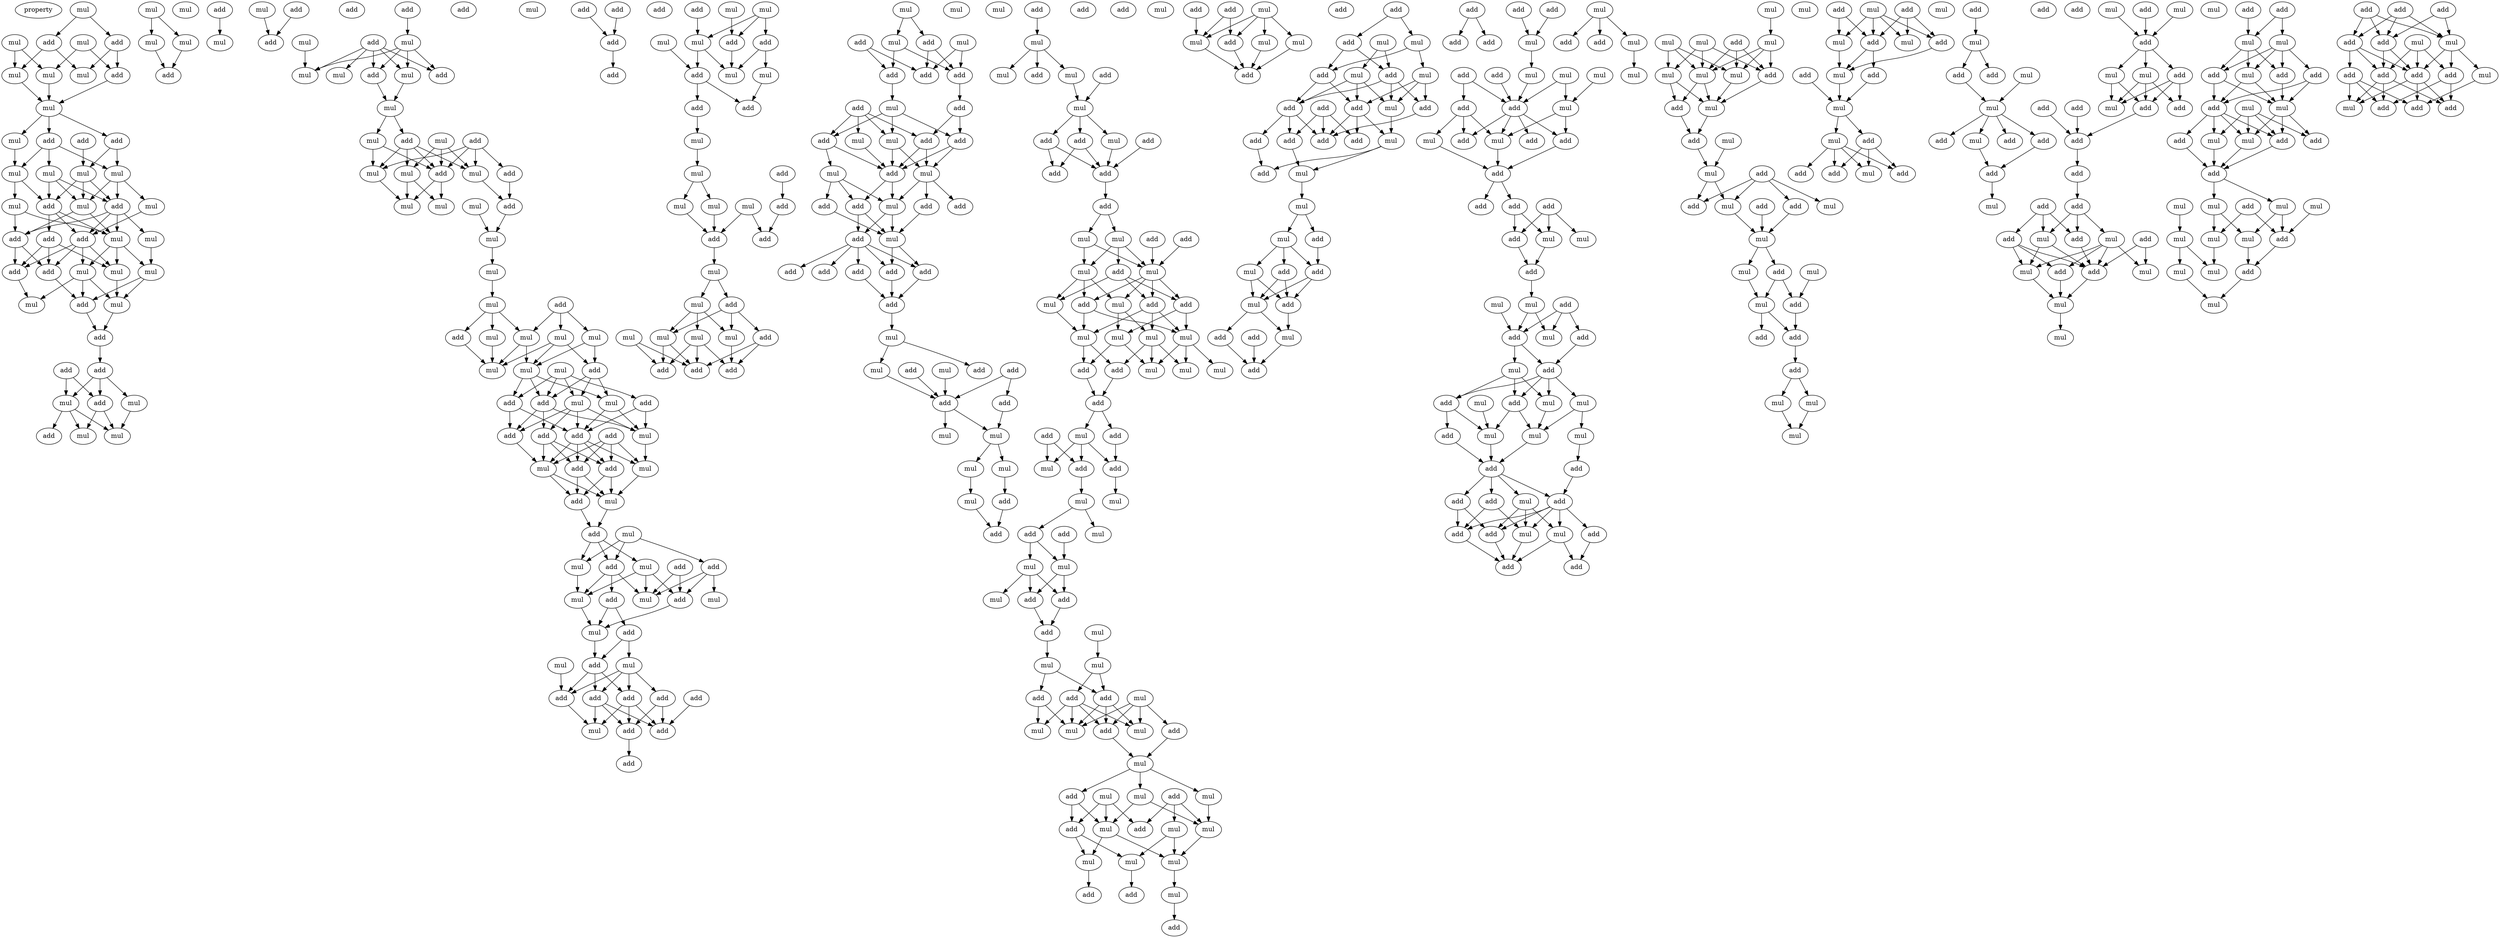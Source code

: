 digraph {
    node [fontcolor=black]
    property [mul=2,lf=1.6]
    0 [ label = mul ];
    1 [ label = mul ];
    2 [ label = add ];
    3 [ label = mul ];
    4 [ label = add ];
    5 [ label = mul ];
    6 [ label = mul ];
    7 [ label = mul ];
    8 [ label = add ];
    9 [ label = mul ];
    10 [ label = add ];
    11 [ label = add ];
    12 [ label = add ];
    13 [ label = mul ];
    14 [ label = mul ];
    15 [ label = mul ];
    16 [ label = mul ];
    17 [ label = mul ];
    18 [ label = mul ];
    19 [ label = add ];
    20 [ label = add ];
    21 [ label = mul ];
    22 [ label = mul ];
    23 [ label = add ];
    24 [ label = add ];
    25 [ label = mul ];
    26 [ label = mul ];
    27 [ label = add ];
    28 [ label = add ];
    29 [ label = mul ];
    30 [ label = add ];
    31 [ label = mul ];
    32 [ label = mul ];
    33 [ label = add ];
    34 [ label = mul ];
    35 [ label = mul ];
    36 [ label = add ];
    37 [ label = add ];
    38 [ label = add ];
    39 [ label = mul ];
    40 [ label = add ];
    41 [ label = mul ];
    42 [ label = mul ];
    43 [ label = mul ];
    44 [ label = mul ];
    45 [ label = add ];
    46 [ label = mul ];
    47 [ label = mul ];
    48 [ label = mul ];
    49 [ label = add ];
    50 [ label = add ];
    51 [ label = mul ];
    52 [ label = mul ];
    53 [ label = add ];
    54 [ label = add ];
    55 [ label = add ];
    56 [ label = add ];
    57 [ label = add ];
    58 [ label = mul ];
    59 [ label = mul ];
    60 [ label = mul ];
    61 [ label = mul ];
    62 [ label = mul ];
    63 [ label = add ];
    64 [ label = add ];
    65 [ label = mul ];
    66 [ label = add ];
    67 [ label = mul ];
    68 [ label = add ];
    69 [ label = mul ];
    70 [ label = add ];
    71 [ label = mul ];
    72 [ label = add ];
    73 [ label = mul ];
    74 [ label = mul ];
    75 [ label = add ];
    76 [ label = mul ];
    77 [ label = mul ];
    78 [ label = mul ];
    79 [ label = mul ];
    80 [ label = mul ];
    81 [ label = add ];
    82 [ label = add ];
    83 [ label = mul ];
    84 [ label = add ];
    85 [ label = mul ];
    86 [ label = mul ];
    87 [ label = mul ];
    88 [ label = mul ];
    89 [ label = mul ];
    90 [ label = mul ];
    91 [ label = add ];
    92 [ label = mul ];
    93 [ label = add ];
    94 [ label = add ];
    95 [ label = mul ];
    96 [ label = add ];
    97 [ label = mul ];
    98 [ label = add ];
    99 [ label = add ];
    100 [ label = add ];
    101 [ label = mul ];
    102 [ label = add ];
    103 [ label = add ];
    104 [ label = mul ];
    105 [ label = mul ];
    106 [ label = add ];
    107 [ label = mul ];
    108 [ label = add ];
    109 [ label = add ];
    110 [ label = mul ];
    111 [ label = add ];
    112 [ label = add ];
    113 [ label = add ];
    114 [ label = mul ];
    115 [ label = mul ];
    116 [ label = mul ];
    117 [ label = add ];
    118 [ label = mul ];
    119 [ label = add ];
    120 [ label = mul ];
    121 [ label = add ];
    122 [ label = mul ];
    123 [ label = mul ];
    124 [ label = add ];
    125 [ label = mul ];
    126 [ label = add ];
    127 [ label = add ];
    128 [ label = add ];
    129 [ label = add ];
    130 [ label = add ];
    131 [ label = add ];
    132 [ label = mul ];
    133 [ label = add ];
    134 [ label = add ];
    135 [ label = mul ];
    136 [ label = add ];
    137 [ label = add ];
    138 [ label = add ];
    139 [ label = add ];
    140 [ label = add ];
    141 [ label = mul ];
    142 [ label = mul ];
    143 [ label = add ];
    144 [ label = mul ];
    145 [ label = add ];
    146 [ label = mul ];
    147 [ label = add ];
    148 [ label = add ];
    149 [ label = mul ];
    150 [ label = mul ];
    151 [ label = add ];
    152 [ label = add ];
    153 [ label = mul ];
    154 [ label = add ];
    155 [ label = mul ];
    156 [ label = mul ];
    157 [ label = add ];
    158 [ label = mul ];
    159 [ label = mul ];
    160 [ label = add ];
    161 [ label = add ];
    162 [ label = mul ];
    163 [ label = add ];
    164 [ label = mul ];
    165 [ label = mul ];
    166 [ label = mul ];
    167 [ label = mul ];
    168 [ label = add ];
    169 [ label = mul ];
    170 [ label = add ];
    171 [ label = add ];
    172 [ label = add ];
    173 [ label = mul ];
    174 [ label = add ];
    175 [ label = add ];
    176 [ label = mul ];
    177 [ label = mul ];
    178 [ label = add ];
    179 [ label = add ];
    180 [ label = add ];
    181 [ label = add ];
    182 [ label = add ];
    183 [ label = mul ];
    184 [ label = add ];
    185 [ label = mul ];
    186 [ label = add ];
    187 [ label = add ];
    188 [ label = mul ];
    189 [ label = add ];
    190 [ label = mul ];
    191 [ label = mul ];
    192 [ label = add ];
    193 [ label = mul ];
    194 [ label = add ];
    195 [ label = add ];
    196 [ label = add ];
    197 [ label = add ];
    198 [ label = mul ];
    199 [ label = add ];
    200 [ label = add ];
    201 [ label = add ];
    202 [ label = add ];
    203 [ label = add ];
    204 [ label = add ];
    205 [ label = mul ];
    206 [ label = add ];
    207 [ label = add ];
    208 [ label = add ];
    209 [ label = mul ];
    210 [ label = mul ];
    211 [ label = add ];
    212 [ label = add ];
    213 [ label = mul ];
    214 [ label = mul ];
    215 [ label = mul ];
    216 [ label = mul ];
    217 [ label = add ];
    218 [ label = mul ];
    219 [ label = mul ];
    220 [ label = add ];
    221 [ label = mul ];
    222 [ label = add ];
    223 [ label = mul ];
    224 [ label = mul ];
    225 [ label = add ];
    226 [ label = mul ];
    227 [ label = add ];
    228 [ label = add ];
    229 [ label = mul ];
    230 [ label = add ];
    231 [ label = add ];
    232 [ label = mul ];
    233 [ label = add ];
    234 [ label = add ];
    235 [ label = add ];
    236 [ label = add ];
    237 [ label = mul ];
    238 [ label = add ];
    239 [ label = add ];
    240 [ label = mul ];
    241 [ label = mul ];
    242 [ label = mul ];
    243 [ label = add ];
    244 [ label = mul ];
    245 [ label = add ];
    246 [ label = add ];
    247 [ label = add ];
    248 [ label = mul ];
    249 [ label = mul ];
    250 [ label = mul ];
    251 [ label = mul ];
    252 [ label = mul ];
    253 [ label = mul ];
    254 [ label = add ];
    255 [ label = add ];
    256 [ label = mul ];
    257 [ label = mul ];
    258 [ label = add ];
    259 [ label = add ];
    260 [ label = mul ];
    261 [ label = add ];
    262 [ label = add ];
    263 [ label = mul ];
    264 [ label = add ];
    265 [ label = mul ];
    266 [ label = mul ];
    267 [ label = add ];
    268 [ label = mul ];
    269 [ label = add ];
    270 [ label = mul ];
    271 [ label = add ];
    272 [ label = mul ];
    273 [ label = mul ];
    274 [ label = add ];
    275 [ label = add ];
    276 [ label = mul ];
    277 [ label = mul ];
    278 [ label = add ];
    279 [ label = mul ];
    280 [ label = mul ];
    281 [ label = mul ];
    282 [ label = add ];
    283 [ label = add ];
    284 [ label = add ];
    285 [ label = mul ];
    286 [ label = mul ];
    287 [ label = add ];
    288 [ label = add ];
    289 [ label = mul ];
    290 [ label = mul ];
    291 [ label = mul ];
    292 [ label = add ];
    293 [ label = mul ];
    294 [ label = add ];
    295 [ label = mul ];
    296 [ label = mul ];
    297 [ label = mul ];
    298 [ label = add ];
    299 [ label = add ];
    300 [ label = mul ];
    301 [ label = mul ];
    302 [ label = mul ];
    303 [ label = mul ];
    304 [ label = add ];
    305 [ label = add ];
    306 [ label = mul ];
    307 [ label = add ];
    308 [ label = add ];
    309 [ label = mul ];
    310 [ label = add ];
    311 [ label = mul ];
    312 [ label = add ];
    313 [ label = mul ];
    314 [ label = mul ];
    315 [ label = add ];
    316 [ label = add ];
    317 [ label = add ];
    318 [ label = add ];
    319 [ label = mul ];
    320 [ label = mul ];
    321 [ label = mul ];
    322 [ label = mul ];
    323 [ label = add ];
    324 [ label = add ];
    325 [ label = add ];
    326 [ label = add ];
    327 [ label = add ];
    328 [ label = add ];
    329 [ label = mul ];
    330 [ label = add ];
    331 [ label = add ];
    332 [ label = add ];
    333 [ label = mul ];
    334 [ label = add ];
    335 [ label = add ];
    336 [ label = mul ];
    337 [ label = mul ];
    338 [ label = add ];
    339 [ label = mul ];
    340 [ label = mul ];
    341 [ label = add ];
    342 [ label = add ];
    343 [ label = mul ];
    344 [ label = add ];
    345 [ label = add ];
    346 [ label = add ];
    347 [ label = mul ];
    348 [ label = add ];
    349 [ label = add ];
    350 [ label = add ];
    351 [ label = add ];
    352 [ label = add ];
    353 [ label = add ];
    354 [ label = mul ];
    355 [ label = add ];
    356 [ label = mul ];
    357 [ label = add ];
    358 [ label = mul ];
    359 [ label = mul ];
    360 [ label = add ];
    361 [ label = mul ];
    362 [ label = add ];
    363 [ label = add ];
    364 [ label = mul ];
    365 [ label = add ];
    366 [ label = add ];
    367 [ label = mul ];
    368 [ label = add ];
    369 [ label = add ];
    370 [ label = add ];
    371 [ label = add ];
    372 [ label = add ];
    373 [ label = mul ];
    374 [ label = mul ];
    375 [ label = add ];
    376 [ label = add ];
    377 [ label = mul ];
    378 [ label = mul ];
    379 [ label = add ];
    380 [ label = add ];
    381 [ label = mul ];
    382 [ label = add ];
    383 [ label = mul ];
    384 [ label = mul ];
    385 [ label = mul ];
    386 [ label = add ];
    387 [ label = mul ];
    388 [ label = add ];
    389 [ label = add ];
    390 [ label = mul ];
    391 [ label = mul ];
    392 [ label = mul ];
    393 [ label = add ];
    394 [ label = add ];
    395 [ label = add ];
    396 [ label = add ];
    397 [ label = add ];
    398 [ label = mul ];
    399 [ label = add ];
    400 [ label = mul ];
    401 [ label = mul ];
    402 [ label = add ];
    403 [ label = add ];
    404 [ label = add ];
    405 [ label = add ];
    406 [ label = mul ];
    407 [ label = add ];
    408 [ label = add ];
    409 [ label = mul ];
    410 [ label = mul ];
    411 [ label = mul ];
    412 [ label = mul ];
    413 [ label = add ];
    414 [ label = mul ];
    415 [ label = mul ];
    416 [ label = mul ];
    417 [ label = mul ];
    418 [ label = add ];
    419 [ label = mul ];
    420 [ label = add ];
    421 [ label = mul ];
    422 [ label = add ];
    423 [ label = mul ];
    424 [ label = add ];
    425 [ label = mul ];
    426 [ label = add ];
    427 [ label = mul ];
    428 [ label = add ];
    429 [ label = add ];
    430 [ label = mul ];
    431 [ label = mul ];
    432 [ label = mul ];
    433 [ label = add ];
    434 [ label = mul ];
    435 [ label = mul ];
    436 [ label = add ];
    437 [ label = add ];
    438 [ label = add ];
    439 [ label = add ];
    440 [ label = mul ];
    441 [ label = mul ];
    442 [ label = mul ];
    443 [ label = mul ];
    444 [ label = add ];
    445 [ label = mul ];
    446 [ label = mul ];
    447 [ label = add ];
    448 [ label = add ];
    449 [ label = mul ];
    450 [ label = add ];
    451 [ label = mul ];
    452 [ label = add ];
    453 [ label = mul ];
    454 [ label = add ];
    455 [ label = mul ];
    456 [ label = add ];
    457 [ label = mul ];
    458 [ label = add ];
    459 [ label = mul ];
    460 [ label = add ];
    461 [ label = add ];
    462 [ label = add ];
    463 [ label = add ];
    464 [ label = mul ];
    465 [ label = mul ];
    466 [ label = add ];
    467 [ label = add ];
    468 [ label = mul ];
    469 [ label = add ];
    470 [ label = mul ];
    471 [ label = add ];
    472 [ label = add ];
    473 [ label = add ];
    474 [ label = add ];
    475 [ label = mul ];
    476 [ label = add ];
    477 [ label = mul ];
    478 [ label = mul ];
    479 [ label = add ];
    480 [ label = add ];
    481 [ label = mul ];
    482 [ label = mul ];
    483 [ label = add ];
    484 [ label = add ];
    485 [ label = add ];
    486 [ label = add ];
    487 [ label = mul ];
    488 [ label = add ];
    489 [ label = add ];
    490 [ label = add ];
    491 [ label = add ];
    492 [ label = add ];
    493 [ label = add ];
    494 [ label = add ];
    495 [ label = mul ];
    496 [ label = mul ];
    497 [ label = add ];
    498 [ label = add ];
    499 [ label = mul ];
    500 [ label = mul ];
    501 [ label = mul ];
    502 [ label = mul ];
    503 [ label = add ];
    504 [ label = mul ];
    505 [ label = add ];
    506 [ label = mul ];
    507 [ label = mul ];
    508 [ label = add ];
    509 [ label = mul ];
    510 [ label = add ];
    511 [ label = add ];
    512 [ label = add ];
    513 [ label = mul ];
    514 [ label = mul ];
    515 [ label = add ];
    516 [ label = mul ];
    517 [ label = add ];
    518 [ label = mul ];
    519 [ label = add ];
    520 [ label = add ];
    521 [ label = mul ];
    522 [ label = mul ];
    523 [ label = add ];
    524 [ label = mul ];
    525 [ label = mul ];
    526 [ label = mul ];
    527 [ label = add ];
    528 [ label = mul ];
    529 [ label = mul ];
    530 [ label = mul ];
    531 [ label = add ];
    532 [ label = mul ];
    533 [ label = mul ];
    534 [ label = add ];
    535 [ label = add ];
    536 [ label = add ];
    537 [ label = mul ];
    538 [ label = add ];
    539 [ label = mul ];
    540 [ label = add ];
    541 [ label = mul ];
    542 [ label = add ];
    543 [ label = add ];
    544 [ label = add ];
    545 [ label = add ];
    546 [ label = add ];
    547 [ label = mul ];
    548 [ label = add ];
    549 [ label = add ];
    0 -> 2 [ name = 0 ];
    0 -> 4 [ name = 1 ];
    1 -> 6 [ name = 2 ];
    1 -> 7 [ name = 3 ];
    2 -> 5 [ name = 4 ];
    2 -> 8 [ name = 5 ];
    3 -> 6 [ name = 6 ];
    3 -> 8 [ name = 7 ];
    4 -> 5 [ name = 8 ];
    4 -> 7 [ name = 9 ];
    6 -> 9 [ name = 10 ];
    7 -> 9 [ name = 11 ];
    8 -> 9 [ name = 12 ];
    9 -> 10 [ name = 13 ];
    9 -> 11 [ name = 14 ];
    9 -> 13 [ name = 15 ];
    10 -> 16 [ name = 16 ];
    10 -> 17 [ name = 17 ];
    11 -> 14 [ name = 18 ];
    11 -> 15 [ name = 19 ];
    11 -> 17 [ name = 20 ];
    12 -> 16 [ name = 21 ];
    13 -> 15 [ name = 22 ];
    14 -> 19 [ name = 23 ];
    14 -> 20 [ name = 24 ];
    14 -> 22 [ name = 25 ];
    15 -> 19 [ name = 26 ];
    15 -> 21 [ name = 27 ];
    16 -> 19 [ name = 28 ];
    16 -> 20 [ name = 29 ];
    16 -> 22 [ name = 30 ];
    17 -> 18 [ name = 31 ];
    17 -> 20 [ name = 32 ];
    17 -> 22 [ name = 33 ];
    18 -> 27 [ name = 34 ];
    19 -> 24 [ name = 35 ];
    19 -> 26 [ name = 36 ];
    19 -> 27 [ name = 37 ];
    20 -> 23 [ name = 38 ];
    20 -> 25 [ name = 39 ];
    20 -> 26 [ name = 40 ];
    20 -> 27 [ name = 41 ];
    21 -> 23 [ name = 42 ];
    21 -> 26 [ name = 43 ];
    22 -> 23 [ name = 44 ];
    22 -> 26 [ name = 45 ];
    23 -> 28 [ name = 46 ];
    23 -> 30 [ name = 47 ];
    24 -> 28 [ name = 48 ];
    24 -> 29 [ name = 49 ];
    24 -> 30 [ name = 50 ];
    25 -> 32 [ name = 51 ];
    26 -> 29 [ name = 52 ];
    26 -> 31 [ name = 53 ];
    26 -> 32 [ name = 54 ];
    27 -> 28 [ name = 55 ];
    27 -> 29 [ name = 56 ];
    27 -> 30 [ name = 57 ];
    27 -> 31 [ name = 58 ];
    28 -> 33 [ name = 59 ];
    29 -> 34 [ name = 60 ];
    30 -> 35 [ name = 61 ];
    31 -> 33 [ name = 62 ];
    31 -> 34 [ name = 63 ];
    31 -> 35 [ name = 64 ];
    32 -> 33 [ name = 65 ];
    32 -> 34 [ name = 66 ];
    33 -> 36 [ name = 67 ];
    34 -> 36 [ name = 68 ];
    36 -> 37 [ name = 69 ];
    37 -> 40 [ name = 70 ];
    37 -> 41 [ name = 71 ];
    37 -> 42 [ name = 72 ];
    38 -> 40 [ name = 73 ];
    38 -> 41 [ name = 74 ];
    39 -> 46 [ name = 75 ];
    39 -> 47 [ name = 76 ];
    40 -> 44 [ name = 77 ];
    40 -> 48 [ name = 78 ];
    41 -> 44 [ name = 79 ];
    41 -> 45 [ name = 80 ];
    41 -> 48 [ name = 81 ];
    42 -> 44 [ name = 82 ];
    46 -> 49 [ name = 83 ];
    47 -> 49 [ name = 84 ];
    50 -> 51 [ name = 85 ];
    52 -> 55 [ name = 86 ];
    53 -> 55 [ name = 87 ];
    56 -> 58 [ name = 88 ];
    57 -> 60 [ name = 89 ];
    57 -> 61 [ name = 90 ];
    57 -> 62 [ name = 91 ];
    57 -> 63 [ name = 92 ];
    57 -> 64 [ name = 93 ];
    58 -> 61 [ name = 94 ];
    58 -> 62 [ name = 95 ];
    58 -> 63 [ name = 96 ];
    58 -> 64 [ name = 97 ];
    59 -> 61 [ name = 98 ];
    62 -> 65 [ name = 99 ];
    63 -> 65 [ name = 100 ];
    65 -> 67 [ name = 101 ];
    65 -> 68 [ name = 102 ];
    66 -> 70 [ name = 103 ];
    66 -> 71 [ name = 104 ];
    66 -> 72 [ name = 105 ];
    66 -> 73 [ name = 106 ];
    67 -> 70 [ name = 107 ];
    67 -> 71 [ name = 108 ];
    68 -> 70 [ name = 109 ];
    68 -> 71 [ name = 110 ];
    68 -> 73 [ name = 111 ];
    68 -> 74 [ name = 112 ];
    69 -> 70 [ name = 113 ];
    69 -> 73 [ name = 114 ];
    69 -> 74 [ name = 115 ];
    70 -> 76 [ name = 116 ];
    70 -> 78 [ name = 117 ];
    71 -> 76 [ name = 118 ];
    72 -> 75 [ name = 119 ];
    73 -> 75 [ name = 120 ];
    74 -> 76 [ name = 121 ];
    74 -> 78 [ name = 122 ];
    75 -> 79 [ name = 123 ];
    77 -> 79 [ name = 124 ];
    79 -> 80 [ name = 125 ];
    80 -> 83 [ name = 126 ];
    81 -> 85 [ name = 127 ];
    81 -> 86 [ name = 128 ];
    81 -> 87 [ name = 129 ];
    83 -> 84 [ name = 130 ];
    83 -> 85 [ name = 131 ];
    83 -> 88 [ name = 132 ];
    84 -> 92 [ name = 133 ];
    85 -> 90 [ name = 134 ];
    85 -> 92 [ name = 135 ];
    86 -> 90 [ name = 136 ];
    86 -> 91 [ name = 137 ];
    86 -> 92 [ name = 138 ];
    87 -> 90 [ name = 139 ];
    87 -> 91 [ name = 140 ];
    88 -> 92 [ name = 141 ];
    89 -> 93 [ name = 142 ];
    89 -> 94 [ name = 143 ];
    89 -> 96 [ name = 144 ];
    89 -> 97 [ name = 145 ];
    90 -> 94 [ name = 146 ];
    90 -> 95 [ name = 147 ];
    90 -> 96 [ name = 148 ];
    91 -> 95 [ name = 149 ];
    91 -> 96 [ name = 150 ];
    91 -> 97 [ name = 151 ];
    93 -> 98 [ name = 152 ];
    93 -> 101 [ name = 153 ];
    94 -> 98 [ name = 154 ];
    94 -> 100 [ name = 155 ];
    95 -> 98 [ name = 156 ];
    95 -> 101 [ name = 157 ];
    96 -> 99 [ name = 158 ];
    96 -> 100 [ name = 159 ];
    96 -> 101 [ name = 160 ];
    97 -> 98 [ name = 161 ];
    97 -> 99 [ name = 162 ];
    97 -> 100 [ name = 163 ];
    97 -> 101 [ name = 164 ];
    98 -> 103 [ name = 165 ];
    98 -> 104 [ name = 166 ];
    98 -> 105 [ name = 167 ];
    98 -> 106 [ name = 168 ];
    99 -> 103 [ name = 169 ];
    99 -> 104 [ name = 170 ];
    99 -> 106 [ name = 171 ];
    100 -> 104 [ name = 172 ];
    101 -> 105 [ name = 173 ];
    102 -> 103 [ name = 174 ];
    102 -> 104 [ name = 175 ];
    102 -> 105 [ name = 176 ];
    102 -> 106 [ name = 177 ];
    103 -> 107 [ name = 178 ];
    103 -> 108 [ name = 179 ];
    104 -> 107 [ name = 180 ];
    104 -> 108 [ name = 181 ];
    105 -> 107 [ name = 182 ];
    106 -> 107 [ name = 183 ];
    106 -> 108 [ name = 184 ];
    107 -> 109 [ name = 185 ];
    108 -> 109 [ name = 186 ];
    109 -> 113 [ name = 187 ];
    109 -> 114 [ name = 188 ];
    109 -> 115 [ name = 189 ];
    110 -> 112 [ name = 190 ];
    110 -> 113 [ name = 191 ];
    110 -> 114 [ name = 192 ];
    111 -> 116 [ name = 193 ];
    111 -> 119 [ name = 194 ];
    112 -> 116 [ name = 195 ];
    112 -> 119 [ name = 196 ];
    112 -> 120 [ name = 197 ];
    113 -> 116 [ name = 198 ];
    113 -> 117 [ name = 199 ];
    113 -> 118 [ name = 200 ];
    114 -> 118 [ name = 201 ];
    115 -> 116 [ name = 202 ];
    115 -> 118 [ name = 203 ];
    115 -> 119 [ name = 204 ];
    117 -> 121 [ name = 205 ];
    117 -> 122 [ name = 206 ];
    118 -> 122 [ name = 207 ];
    119 -> 122 [ name = 208 ];
    121 -> 123 [ name = 209 ];
    121 -> 124 [ name = 210 ];
    122 -> 124 [ name = 211 ];
    123 -> 126 [ name = 212 ];
    123 -> 127 [ name = 213 ];
    123 -> 129 [ name = 214 ];
    123 -> 130 [ name = 215 ];
    124 -> 127 [ name = 216 ];
    124 -> 129 [ name = 217 ];
    124 -> 130 [ name = 218 ];
    125 -> 129 [ name = 219 ];
    126 -> 131 [ name = 220 ];
    126 -> 133 [ name = 221 ];
    127 -> 131 [ name = 222 ];
    127 -> 132 [ name = 223 ];
    127 -> 133 [ name = 224 ];
    128 -> 133 [ name = 225 ];
    129 -> 132 [ name = 226 ];
    130 -> 131 [ name = 227 ];
    130 -> 132 [ name = 228 ];
    130 -> 133 [ name = 229 ];
    131 -> 134 [ name = 230 ];
    136 -> 138 [ name = 231 ];
    137 -> 138 [ name = 232 ];
    138 -> 139 [ name = 233 ];
    141 -> 144 [ name = 234 ];
    141 -> 145 [ name = 235 ];
    141 -> 147 [ name = 236 ];
    142 -> 147 [ name = 237 ];
    143 -> 144 [ name = 238 ];
    144 -> 148 [ name = 239 ];
    144 -> 150 [ name = 240 ];
    145 -> 149 [ name = 241 ];
    145 -> 150 [ name = 242 ];
    146 -> 148 [ name = 243 ];
    147 -> 150 [ name = 244 ];
    148 -> 151 [ name = 245 ];
    148 -> 152 [ name = 246 ];
    149 -> 151 [ name = 247 ];
    152 -> 153 [ name = 248 ];
    153 -> 155 [ name = 249 ];
    154 -> 157 [ name = 250 ];
    155 -> 156 [ name = 251 ];
    155 -> 158 [ name = 252 ];
    156 -> 160 [ name = 253 ];
    157 -> 161 [ name = 254 ];
    158 -> 160 [ name = 255 ];
    159 -> 160 [ name = 256 ];
    159 -> 161 [ name = 257 ];
    160 -> 162 [ name = 258 ];
    162 -> 163 [ name = 259 ];
    162 -> 164 [ name = 260 ];
    163 -> 167 [ name = 261 ];
    163 -> 168 [ name = 262 ];
    163 -> 169 [ name = 263 ];
    164 -> 166 [ name = 264 ];
    164 -> 167 [ name = 265 ];
    164 -> 169 [ name = 266 ];
    165 -> 170 [ name = 267 ];
    165 -> 171 [ name = 268 ];
    166 -> 170 [ name = 269 ];
    166 -> 171 [ name = 270 ];
    166 -> 172 [ name = 271 ];
    167 -> 170 [ name = 272 ];
    167 -> 171 [ name = 273 ];
    168 -> 171 [ name = 274 ];
    168 -> 172 [ name = 275 ];
    169 -> 172 [ name = 276 ];
    173 -> 174 [ name = 277 ];
    173 -> 177 [ name = 278 ];
    174 -> 178 [ name = 279 ];
    174 -> 179 [ name = 280 ];
    175 -> 178 [ name = 281 ];
    175 -> 180 [ name = 282 ];
    176 -> 178 [ name = 283 ];
    176 -> 179 [ name = 284 ];
    177 -> 179 [ name = 285 ];
    177 -> 180 [ name = 286 ];
    179 -> 182 [ name = 287 ];
    180 -> 183 [ name = 288 ];
    181 -> 184 [ name = 289 ];
    181 -> 185 [ name = 290 ];
    181 -> 186 [ name = 291 ];
    181 -> 188 [ name = 292 ];
    182 -> 186 [ name = 293 ];
    182 -> 187 [ name = 294 ];
    183 -> 184 [ name = 295 ];
    183 -> 185 [ name = 296 ];
    183 -> 187 [ name = 297 ];
    184 -> 189 [ name = 298 ];
    184 -> 191 [ name = 299 ];
    185 -> 189 [ name = 300 ];
    185 -> 190 [ name = 301 ];
    186 -> 189 [ name = 302 ];
    186 -> 190 [ name = 303 ];
    187 -> 189 [ name = 304 ];
    187 -> 190 [ name = 305 ];
    188 -> 189 [ name = 306 ];
    189 -> 193 [ name = 307 ];
    189 -> 194 [ name = 308 ];
    190 -> 192 [ name = 309 ];
    190 -> 193 [ name = 310 ];
    190 -> 196 [ name = 311 ];
    191 -> 193 [ name = 312 ];
    191 -> 194 [ name = 313 ];
    191 -> 195 [ name = 314 ];
    193 -> 197 [ name = 315 ];
    193 -> 198 [ name = 316 ];
    194 -> 197 [ name = 317 ];
    194 -> 198 [ name = 318 ];
    195 -> 198 [ name = 319 ];
    196 -> 198 [ name = 320 ];
    197 -> 199 [ name = 321 ];
    197 -> 200 [ name = 322 ];
    197 -> 201 [ name = 323 ];
    197 -> 202 [ name = 324 ];
    197 -> 203 [ name = 325 ];
    198 -> 201 [ name = 326 ];
    198 -> 202 [ name = 327 ];
    200 -> 204 [ name = 328 ];
    201 -> 204 [ name = 329 ];
    202 -> 204 [ name = 330 ];
    204 -> 205 [ name = 331 ];
    205 -> 207 [ name = 332 ];
    205 -> 210 [ name = 333 ];
    206 -> 212 [ name = 334 ];
    208 -> 211 [ name = 335 ];
    208 -> 212 [ name = 336 ];
    209 -> 212 [ name = 337 ];
    210 -> 212 [ name = 338 ];
    211 -> 213 [ name = 339 ];
    212 -> 213 [ name = 340 ];
    212 -> 214 [ name = 341 ];
    213 -> 215 [ name = 342 ];
    213 -> 216 [ name = 343 ];
    215 -> 218 [ name = 344 ];
    216 -> 217 [ name = 345 ];
    217 -> 220 [ name = 346 ];
    218 -> 220 [ name = 347 ];
    222 -> 223 [ name = 348 ];
    223 -> 224 [ name = 349 ];
    223 -> 225 [ name = 350 ];
    223 -> 226 [ name = 351 ];
    226 -> 229 [ name = 352 ];
    227 -> 229 [ name = 353 ];
    229 -> 230 [ name = 354 ];
    229 -> 232 [ name = 355 ];
    229 -> 233 [ name = 356 ];
    230 -> 234 [ name = 357 ];
    230 -> 235 [ name = 358 ];
    231 -> 235 [ name = 359 ];
    232 -> 235 [ name = 360 ];
    233 -> 234 [ name = 361 ];
    233 -> 235 [ name = 362 ];
    235 -> 236 [ name = 363 ];
    236 -> 237 [ name = 364 ];
    236 -> 240 [ name = 365 ];
    237 -> 241 [ name = 366 ];
    237 -> 242 [ name = 367 ];
    237 -> 243 [ name = 368 ];
    238 -> 242 [ name = 369 ];
    239 -> 242 [ name = 370 ];
    240 -> 241 [ name = 371 ];
    240 -> 242 [ name = 372 ];
    241 -> 244 [ name = 373 ];
    241 -> 245 [ name = 374 ];
    241 -> 248 [ name = 375 ];
    242 -> 244 [ name = 376 ];
    242 -> 245 [ name = 377 ];
    242 -> 246 [ name = 378 ];
    242 -> 247 [ name = 379 ];
    243 -> 246 [ name = 380 ];
    243 -> 247 [ name = 381 ];
    243 -> 248 [ name = 382 ];
    244 -> 250 [ name = 383 ];
    244 -> 251 [ name = 384 ];
    245 -> 249 [ name = 385 ];
    245 -> 252 [ name = 386 ];
    246 -> 249 [ name = 387 ];
    246 -> 251 [ name = 388 ];
    246 -> 252 [ name = 389 ];
    247 -> 249 [ name = 390 ];
    247 -> 250 [ name = 391 ];
    248 -> 252 [ name = 392 ];
    249 -> 253 [ name = 393 ];
    249 -> 256 [ name = 394 ];
    249 -> 257 [ name = 395 ];
    250 -> 253 [ name = 396 ];
    250 -> 254 [ name = 397 ];
    251 -> 253 [ name = 398 ];
    251 -> 255 [ name = 399 ];
    251 -> 257 [ name = 400 ];
    252 -> 254 [ name = 401 ];
    252 -> 255 [ name = 402 ];
    254 -> 258 [ name = 403 ];
    255 -> 258 [ name = 404 ];
    258 -> 260 [ name = 405 ];
    258 -> 261 [ name = 406 ];
    259 -> 262 [ name = 407 ];
    259 -> 263 [ name = 408 ];
    260 -> 262 [ name = 409 ];
    260 -> 263 [ name = 410 ];
    260 -> 264 [ name = 411 ];
    261 -> 264 [ name = 412 ];
    262 -> 265 [ name = 413 ];
    264 -> 266 [ name = 414 ];
    265 -> 268 [ name = 415 ];
    265 -> 271 [ name = 416 ];
    267 -> 273 [ name = 417 ];
    271 -> 272 [ name = 418 ];
    271 -> 273 [ name = 419 ];
    272 -> 274 [ name = 420 ];
    272 -> 275 [ name = 421 ];
    272 -> 276 [ name = 422 ];
    273 -> 274 [ name = 423 ];
    273 -> 275 [ name = 424 ];
    274 -> 278 [ name = 425 ];
    275 -> 278 [ name = 426 ];
    277 -> 279 [ name = 427 ];
    278 -> 280 [ name = 428 ];
    279 -> 283 [ name = 429 ];
    279 -> 284 [ name = 430 ];
    280 -> 282 [ name = 431 ];
    280 -> 284 [ name = 432 ];
    281 -> 285 [ name = 433 ];
    281 -> 286 [ name = 434 ];
    281 -> 287 [ name = 435 ];
    281 -> 288 [ name = 436 ];
    282 -> 286 [ name = 437 ];
    282 -> 289 [ name = 438 ];
    283 -> 285 [ name = 439 ];
    283 -> 286 [ name = 440 ];
    283 -> 287 [ name = 441 ];
    283 -> 289 [ name = 442 ];
    284 -> 285 [ name = 443 ];
    284 -> 286 [ name = 444 ];
    284 -> 287 [ name = 445 ];
    287 -> 290 [ name = 446 ];
    288 -> 290 [ name = 447 ];
    290 -> 291 [ name = 448 ];
    290 -> 292 [ name = 449 ];
    290 -> 295 [ name = 450 ];
    291 -> 296 [ name = 451 ];
    291 -> 297 [ name = 452 ];
    292 -> 297 [ name = 453 ];
    292 -> 299 [ name = 454 ];
    293 -> 297 [ name = 455 ];
    293 -> 298 [ name = 456 ];
    293 -> 299 [ name = 457 ];
    294 -> 296 [ name = 458 ];
    294 -> 298 [ name = 459 ];
    294 -> 300 [ name = 460 ];
    295 -> 296 [ name = 461 ];
    296 -> 302 [ name = 462 ];
    297 -> 301 [ name = 463 ];
    297 -> 302 [ name = 464 ];
    299 -> 301 [ name = 465 ];
    299 -> 303 [ name = 466 ];
    300 -> 302 [ name = 467 ];
    300 -> 303 [ name = 468 ];
    301 -> 304 [ name = 469 ];
    302 -> 306 [ name = 470 ];
    303 -> 305 [ name = 471 ];
    306 -> 307 [ name = 472 ];
    308 -> 311 [ name = 473 ];
    309 -> 311 [ name = 474 ];
    309 -> 312 [ name = 475 ];
    309 -> 313 [ name = 476 ];
    309 -> 314 [ name = 477 ];
    310 -> 311 [ name = 478 ];
    310 -> 312 [ name = 479 ];
    311 -> 316 [ name = 480 ];
    312 -> 316 [ name = 481 ];
    313 -> 316 [ name = 482 ];
    314 -> 316 [ name = 483 ];
    317 -> 318 [ name = 484 ];
    317 -> 319 [ name = 485 ];
    318 -> 323 [ name = 486 ];
    318 -> 324 [ name = 487 ];
    319 -> 321 [ name = 488 ];
    319 -> 323 [ name = 489 ];
    320 -> 322 [ name = 490 ];
    320 -> 324 [ name = 491 ];
    321 -> 325 [ name = 492 ];
    321 -> 326 [ name = 493 ];
    321 -> 329 [ name = 494 ];
    322 -> 325 [ name = 495 ];
    322 -> 328 [ name = 496 ];
    322 -> 329 [ name = 497 ];
    323 -> 325 [ name = 498 ];
    323 -> 328 [ name = 499 ];
    324 -> 326 [ name = 500 ];
    324 -> 328 [ name = 501 ];
    324 -> 329 [ name = 502 ];
    325 -> 331 [ name = 503 ];
    325 -> 333 [ name = 504 ];
    325 -> 334 [ name = 505 ];
    326 -> 331 [ name = 506 ];
    327 -> 330 [ name = 507 ];
    327 -> 331 [ name = 508 ];
    327 -> 334 [ name = 509 ];
    328 -> 330 [ name = 510 ];
    328 -> 331 [ name = 511 ];
    328 -> 332 [ name = 512 ];
    329 -> 333 [ name = 513 ];
    330 -> 336 [ name = 514 ];
    332 -> 335 [ name = 515 ];
    333 -> 335 [ name = 516 ];
    333 -> 336 [ name = 517 ];
    336 -> 337 [ name = 518 ];
    337 -> 338 [ name = 519 ];
    337 -> 339 [ name = 520 ];
    338 -> 342 [ name = 521 ];
    339 -> 340 [ name = 522 ];
    339 -> 341 [ name = 523 ];
    339 -> 342 [ name = 524 ];
    340 -> 343 [ name = 525 ];
    340 -> 344 [ name = 526 ];
    341 -> 343 [ name = 527 ];
    341 -> 344 [ name = 528 ];
    342 -> 343 [ name = 529 ];
    342 -> 344 [ name = 530 ];
    343 -> 345 [ name = 531 ];
    343 -> 347 [ name = 532 ];
    344 -> 347 [ name = 533 ];
    345 -> 348 [ name = 534 ];
    346 -> 348 [ name = 535 ];
    347 -> 348 [ name = 536 ];
    349 -> 352 [ name = 537 ];
    349 -> 353 [ name = 538 ];
    350 -> 354 [ name = 539 ];
    351 -> 354 [ name = 540 ];
    354 -> 358 [ name = 541 ];
    355 -> 362 [ name = 542 ];
    356 -> 361 [ name = 543 ];
    357 -> 360 [ name = 544 ];
    357 -> 362 [ name = 545 ];
    358 -> 362 [ name = 546 ];
    359 -> 361 [ name = 547 ];
    359 -> 362 [ name = 548 ];
    360 -> 363 [ name = 549 ];
    360 -> 364 [ name = 550 ];
    360 -> 367 [ name = 551 ];
    361 -> 364 [ name = 552 ];
    361 -> 365 [ name = 553 ];
    362 -> 363 [ name = 554 ];
    362 -> 364 [ name = 555 ];
    362 -> 365 [ name = 556 ];
    362 -> 366 [ name = 557 ];
    364 -> 368 [ name = 558 ];
    365 -> 368 [ name = 559 ];
    367 -> 368 [ name = 560 ];
    368 -> 369 [ name = 561 ];
    368 -> 371 [ name = 562 ];
    370 -> 372 [ name = 563 ];
    370 -> 373 [ name = 564 ];
    370 -> 374 [ name = 565 ];
    371 -> 372 [ name = 566 ];
    371 -> 374 [ name = 567 ];
    372 -> 375 [ name = 568 ];
    374 -> 375 [ name = 569 ];
    375 -> 378 [ name = 570 ];
    376 -> 379 [ name = 571 ];
    376 -> 380 [ name = 572 ];
    376 -> 381 [ name = 573 ];
    377 -> 380 [ name = 574 ];
    378 -> 380 [ name = 575 ];
    378 -> 381 [ name = 576 ];
    379 -> 382 [ name = 577 ];
    380 -> 382 [ name = 578 ];
    380 -> 383 [ name = 579 ];
    382 -> 384 [ name = 580 ];
    382 -> 386 [ name = 581 ];
    382 -> 387 [ name = 582 ];
    382 -> 388 [ name = 583 ];
    383 -> 384 [ name = 584 ];
    383 -> 386 [ name = 585 ];
    383 -> 388 [ name = 586 ];
    384 -> 391 [ name = 587 ];
    385 -> 392 [ name = 588 ];
    386 -> 391 [ name = 589 ];
    386 -> 392 [ name = 590 ];
    387 -> 390 [ name = 591 ];
    387 -> 391 [ name = 592 ];
    388 -> 389 [ name = 593 ];
    388 -> 392 [ name = 594 ];
    389 -> 394 [ name = 595 ];
    390 -> 393 [ name = 596 ];
    391 -> 394 [ name = 597 ];
    392 -> 394 [ name = 598 ];
    393 -> 395 [ name = 599 ];
    394 -> 395 [ name = 600 ];
    394 -> 396 [ name = 601 ];
    394 -> 397 [ name = 602 ];
    394 -> 398 [ name = 603 ];
    395 -> 399 [ name = 604 ];
    395 -> 400 [ name = 605 ];
    395 -> 401 [ name = 606 ];
    395 -> 402 [ name = 607 ];
    395 -> 403 [ name = 608 ];
    396 -> 399 [ name = 609 ];
    396 -> 401 [ name = 610 ];
    397 -> 399 [ name = 611 ];
    397 -> 402 [ name = 612 ];
    398 -> 400 [ name = 613 ];
    398 -> 401 [ name = 614 ];
    398 -> 402 [ name = 615 ];
    399 -> 405 [ name = 616 ];
    400 -> 404 [ name = 617 ];
    400 -> 405 [ name = 618 ];
    401 -> 405 [ name = 619 ];
    402 -> 405 [ name = 620 ];
    403 -> 404 [ name = 621 ];
    406 -> 407 [ name = 622 ];
    406 -> 408 [ name = 623 ];
    406 -> 409 [ name = 624 ];
    409 -> 410 [ name = 625 ];
    411 -> 415 [ name = 626 ];
    412 -> 416 [ name = 627 ];
    412 -> 418 [ name = 628 ];
    412 -> 419 [ name = 629 ];
    413 -> 417 [ name = 630 ];
    413 -> 418 [ name = 631 ];
    413 -> 419 [ name = 632 ];
    414 -> 416 [ name = 633 ];
    414 -> 417 [ name = 634 ];
    414 -> 419 [ name = 635 ];
    415 -> 417 [ name = 636 ];
    415 -> 418 [ name = 637 ];
    415 -> 419 [ name = 638 ];
    416 -> 420 [ name = 639 ];
    416 -> 421 [ name = 640 ];
    417 -> 421 [ name = 641 ];
    418 -> 421 [ name = 642 ];
    419 -> 420 [ name = 643 ];
    419 -> 421 [ name = 644 ];
    420 -> 422 [ name = 645 ];
    421 -> 422 [ name = 646 ];
    422 -> 425 [ name = 647 ];
    423 -> 425 [ name = 648 ];
    424 -> 426 [ name = 649 ];
    424 -> 427 [ name = 650 ];
    424 -> 428 [ name = 651 ];
    424 -> 430 [ name = 652 ];
    425 -> 426 [ name = 653 ];
    425 -> 430 [ name = 654 ];
    428 -> 431 [ name = 655 ];
    429 -> 431 [ name = 656 ];
    430 -> 431 [ name = 657 ];
    431 -> 432 [ name = 658 ];
    431 -> 433 [ name = 659 ];
    432 -> 435 [ name = 660 ];
    433 -> 435 [ name = 661 ];
    433 -> 436 [ name = 662 ];
    434 -> 436 [ name = 663 ];
    435 -> 437 [ name = 664 ];
    435 -> 438 [ name = 665 ];
    436 -> 437 [ name = 666 ];
    437 -> 439 [ name = 667 ];
    439 -> 441 [ name = 668 ];
    439 -> 442 [ name = 669 ];
    441 -> 443 [ name = 670 ];
    442 -> 443 [ name = 671 ];
    444 -> 448 [ name = 672 ];
    444 -> 450 [ name = 673 ];
    444 -> 451 [ name = 674 ];
    446 -> 448 [ name = 675 ];
    446 -> 449 [ name = 676 ];
    446 -> 450 [ name = 677 ];
    446 -> 451 [ name = 678 ];
    447 -> 448 [ name = 679 ];
    447 -> 449 [ name = 680 ];
    448 -> 453 [ name = 681 ];
    448 -> 454 [ name = 682 ];
    449 -> 453 [ name = 683 ];
    450 -> 453 [ name = 684 ];
    452 -> 455 [ name = 685 ];
    453 -> 455 [ name = 686 ];
    454 -> 455 [ name = 687 ];
    455 -> 456 [ name = 688 ];
    455 -> 457 [ name = 689 ];
    456 -> 459 [ name = 690 ];
    456 -> 460 [ name = 691 ];
    456 -> 461 [ name = 692 ];
    457 -> 458 [ name = 693 ];
    457 -> 459 [ name = 694 ];
    457 -> 460 [ name = 695 ];
    457 -> 461 [ name = 696 ];
    462 -> 464 [ name = 697 ];
    464 -> 466 [ name = 698 ];
    464 -> 467 [ name = 699 ];
    465 -> 468 [ name = 700 ];
    466 -> 468 [ name = 701 ];
    468 -> 469 [ name = 702 ];
    468 -> 470 [ name = 703 ];
    468 -> 471 [ name = 704 ];
    468 -> 473 [ name = 705 ];
    470 -> 474 [ name = 706 ];
    473 -> 474 [ name = 707 ];
    474 -> 477 [ name = 708 ];
    475 -> 479 [ name = 709 ];
    476 -> 479 [ name = 710 ];
    478 -> 479 [ name = 711 ];
    479 -> 480 [ name = 712 ];
    479 -> 481 [ name = 713 ];
    479 -> 482 [ name = 714 ];
    480 -> 483 [ name = 715 ];
    480 -> 485 [ name = 716 ];
    480 -> 487 [ name = 717 ];
    481 -> 483 [ name = 718 ];
    481 -> 487 [ name = 719 ];
    482 -> 483 [ name = 720 ];
    482 -> 485 [ name = 721 ];
    482 -> 487 [ name = 722 ];
    483 -> 488 [ name = 723 ];
    484 -> 488 [ name = 724 ];
    486 -> 488 [ name = 725 ];
    488 -> 489 [ name = 726 ];
    489 -> 491 [ name = 727 ];
    490 -> 492 [ name = 728 ];
    490 -> 494 [ name = 729 ];
    490 -> 495 [ name = 730 ];
    491 -> 492 [ name = 731 ];
    491 -> 495 [ name = 732 ];
    491 -> 496 [ name = 733 ];
    492 -> 497 [ name = 734 ];
    493 -> 497 [ name = 735 ];
    493 -> 499 [ name = 736 ];
    494 -> 497 [ name = 737 ];
    494 -> 498 [ name = 738 ];
    494 -> 500 [ name = 739 ];
    495 -> 497 [ name = 740 ];
    495 -> 500 [ name = 741 ];
    496 -> 497 [ name = 742 ];
    496 -> 498 [ name = 743 ];
    496 -> 499 [ name = 744 ];
    496 -> 500 [ name = 745 ];
    497 -> 501 [ name = 746 ];
    498 -> 501 [ name = 747 ];
    500 -> 501 [ name = 748 ];
    501 -> 504 [ name = 749 ];
    503 -> 506 [ name = 750 ];
    505 -> 506 [ name = 751 ];
    505 -> 507 [ name = 752 ];
    506 -> 508 [ name = 753 ];
    506 -> 509 [ name = 754 ];
    506 -> 511 [ name = 755 ];
    507 -> 508 [ name = 756 ];
    507 -> 509 [ name = 757 ];
    507 -> 510 [ name = 758 ];
    507 -> 511 [ name = 759 ];
    508 -> 514 [ name = 760 ];
    509 -> 512 [ name = 761 ];
    509 -> 514 [ name = 762 ];
    510 -> 512 [ name = 763 ];
    510 -> 514 [ name = 764 ];
    511 -> 512 [ name = 765 ];
    511 -> 514 [ name = 766 ];
    512 -> 515 [ name = 767 ];
    512 -> 516 [ name = 768 ];
    512 -> 518 [ name = 769 ];
    512 -> 519 [ name = 770 ];
    513 -> 515 [ name = 771 ];
    513 -> 516 [ name = 772 ];
    513 -> 517 [ name = 773 ];
    513 -> 518 [ name = 774 ];
    514 -> 515 [ name = 775 ];
    514 -> 517 [ name = 776 ];
    514 -> 518 [ name = 777 ];
    515 -> 520 [ name = 778 ];
    516 -> 520 [ name = 779 ];
    518 -> 520 [ name = 780 ];
    519 -> 520 [ name = 781 ];
    520 -> 524 [ name = 782 ];
    520 -> 525 [ name = 783 ];
    521 -> 528 [ name = 784 ];
    522 -> 527 [ name = 785 ];
    523 -> 527 [ name = 786 ];
    523 -> 529 [ name = 787 ];
    524 -> 526 [ name = 788 ];
    524 -> 527 [ name = 789 ];
    525 -> 526 [ name = 790 ];
    525 -> 529 [ name = 791 ];
    526 -> 531 [ name = 792 ];
    527 -> 531 [ name = 793 ];
    528 -> 530 [ name = 794 ];
    528 -> 532 [ name = 795 ];
    529 -> 530 [ name = 796 ];
    531 -> 533 [ name = 797 ];
    532 -> 533 [ name = 798 ];
    534 -> 538 [ name = 799 ];
    534 -> 539 [ name = 800 ];
    534 -> 540 [ name = 801 ];
    535 -> 539 [ name = 802 ];
    535 -> 540 [ name = 803 ];
    536 -> 538 [ name = 804 ];
    536 -> 539 [ name = 805 ];
    536 -> 540 [ name = 806 ];
    537 -> 542 [ name = 807 ];
    537 -> 543 [ name = 808 ];
    537 -> 544 [ name = 809 ];
    538 -> 543 [ name = 810 ];
    538 -> 544 [ name = 811 ];
    538 -> 545 [ name = 812 ];
    539 -> 541 [ name = 813 ];
    539 -> 542 [ name = 814 ];
    539 -> 543 [ name = 815 ];
    540 -> 543 [ name = 816 ];
    540 -> 544 [ name = 817 ];
    541 -> 548 [ name = 818 ];
    542 -> 546 [ name = 819 ];
    542 -> 549 [ name = 820 ];
    543 -> 546 [ name = 821 ];
    543 -> 547 [ name = 822 ];
    543 -> 548 [ name = 823 ];
    544 -> 546 [ name = 824 ];
    544 -> 547 [ name = 825 ];
    544 -> 549 [ name = 826 ];
    545 -> 547 [ name = 827 ];
    545 -> 548 [ name = 828 ];
    545 -> 549 [ name = 829 ];
}
